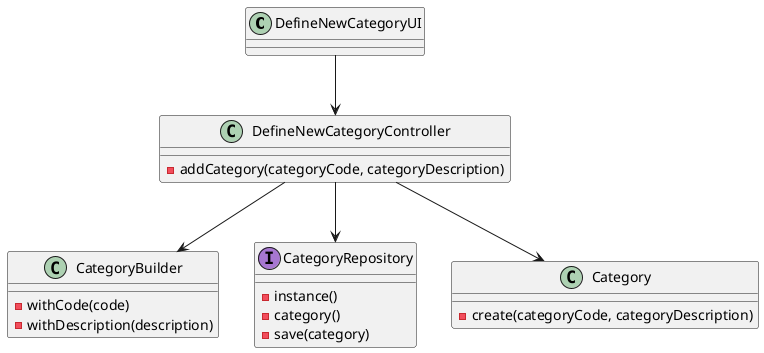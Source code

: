 @startuml
'https://plantuml.com/sequence-diagram

class DefineNewCategoryUI
class DefineNewCategoryController
class CategoryBuilder
class CategoryRepository << (I,a777d1) >>

class DefineNewCategoryController{
    - addCategory(categoryCode, categoryDescription)
}

class CategoryBuilder{
    - withCode(code)
    - withDescription(description)
}

class Category{
    - create(categoryCode, categoryDescription)
}

class CategoryRepository {
    - instance()
    - category()
    - save(category)
}


DefineNewCategoryUI --> DefineNewCategoryController
DefineNewCategoryController --> CategoryBuilder
DefineNewCategoryController --> Category
DefineNewCategoryController --> CategoryRepository 
@enduml